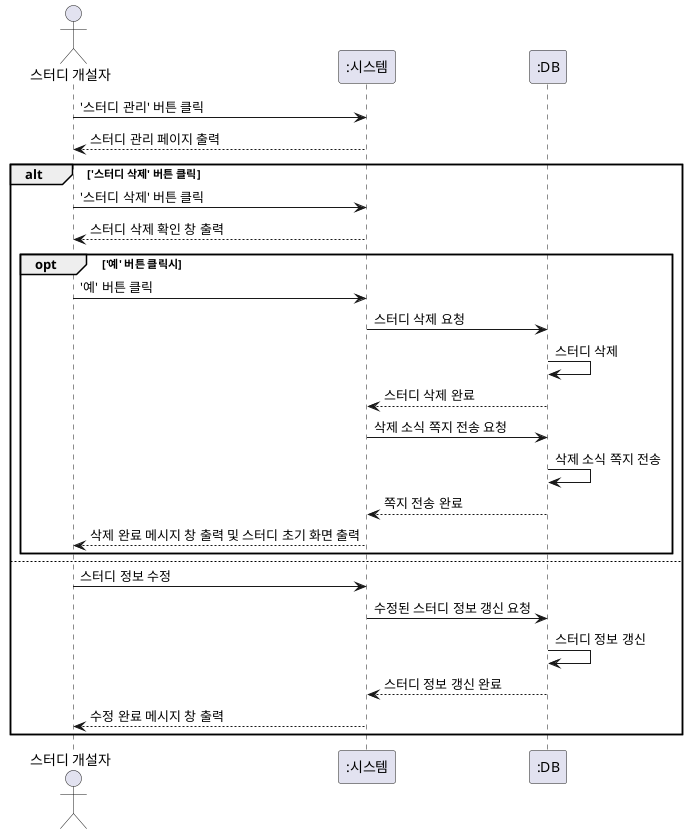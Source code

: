 @startuml
actor "스터디 개설자" as 개설자
participant ":시스템" as 시스템
participant ":DB" as DB

개설자 -> 시스템 : '스터디 관리' 버튼 클릭
개설자 <-- 시스템 : 스터디 관리 페이지 출력
alt '스터디 삭제' 버튼 클릭
   개설자 -> 시스템 : '스터디 삭제' 버튼 클릭
   개설자 <-- 시스템 : 스터디 삭제 확인 창 출력
   opt '예' 버튼 클릭시
      개설자 -> 시스템 : '예' 버튼 클릭
      시스템 -> DB : 스터디 삭제 요청
      DB -> DB : 스터디 삭제
      시스템 <-- DB : 스터디 삭제 완료
      시스템 -> DB : 삭제 소식 쪽지 전송 요청
      DB -> DB : 삭제 소식 쪽지 전송
      시스템 <-- DB : 쪽지 전송 완료
      개설자 <-- 시스템 : 삭제 완료 메시지 창 출력 및 스터디 초기 화면 출력
   end

else
   개설자 -> 시스템 : 스터디 정보 수정
   시스템 -> DB : 수정된 스터디 정보 갱신 요청
   DB -> DB : 스터디 정보 갱신
   시스템 <-- DB : 스터디 정보 갱신 완료
   개설자 <-- 시스템 : 수정 완료 메시지 창 출력
end
@enduml